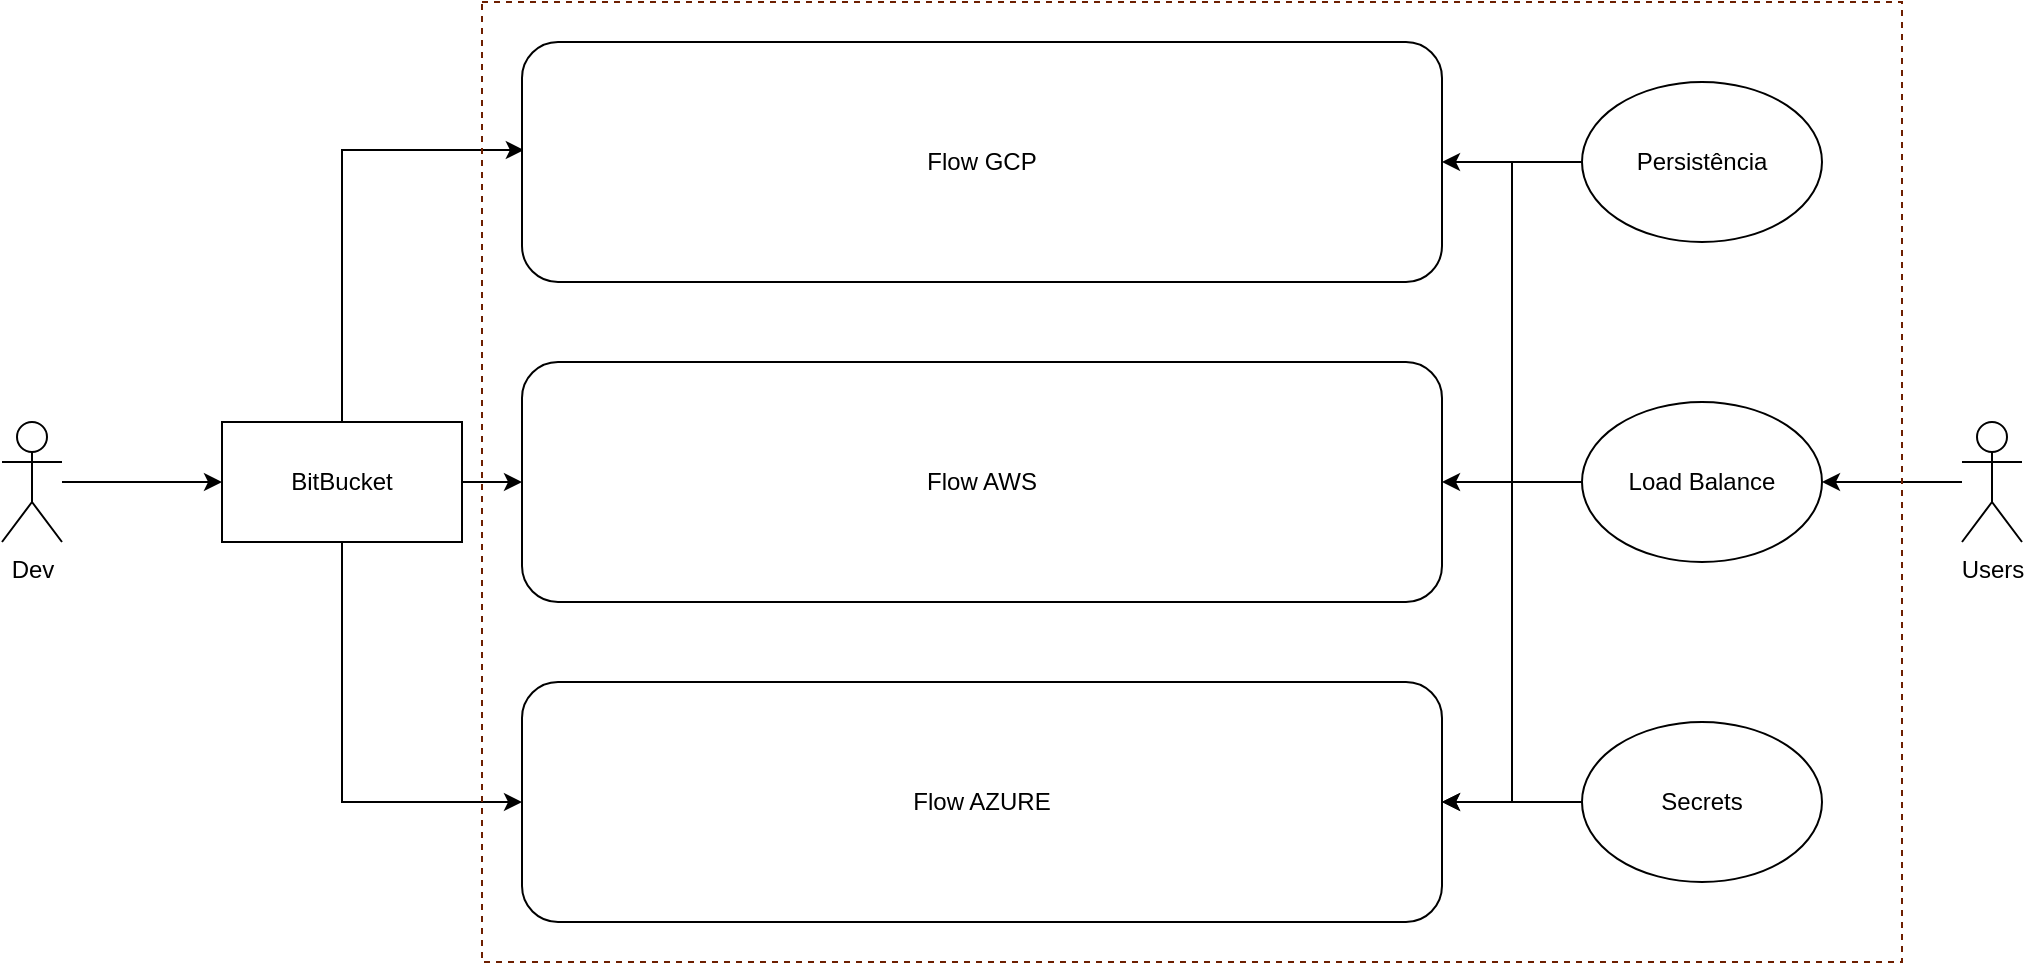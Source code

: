 <mxfile version="15.1.0" type="github">
  <diagram id="N_1RWmtn3yMVZ1VjyG9t" name="Page-1">
    <mxGraphModel dx="1763" dy="1735" grid="1" gridSize="10" guides="1" tooltips="1" connect="1" arrows="1" fold="1" page="1" pageScale="1" pageWidth="827" pageHeight="1169" math="0" shadow="0">
      <root>
        <mxCell id="0" />
        <mxCell id="1" parent="0" />
        <mxCell id="VC--dTy3cy3imyqkEvTe-7" value="" style="edgeStyle=orthogonalEdgeStyle;rounded=0;orthogonalLoop=1;jettySize=auto;html=1;entryX=0.002;entryY=0.45;entryDx=0;entryDy=0;entryPerimeter=0;exitX=0.5;exitY=0;exitDx=0;exitDy=0;" parent="1" source="VC--dTy3cy3imyqkEvTe-1" target="VC--dTy3cy3imyqkEvTe-3" edge="1">
          <mxGeometry relative="1" as="geometry">
            <mxPoint x="120" y="110" as="targetPoint" />
          </mxGeometry>
        </mxCell>
        <mxCell id="VC--dTy3cy3imyqkEvTe-8" style="edgeStyle=orthogonalEdgeStyle;rounded=0;orthogonalLoop=1;jettySize=auto;html=1;exitX=1;exitY=0.5;exitDx=0;exitDy=0;entryX=0;entryY=0.5;entryDx=0;entryDy=0;" parent="1" source="VC--dTy3cy3imyqkEvTe-1" target="VC--dTy3cy3imyqkEvTe-4" edge="1">
          <mxGeometry relative="1" as="geometry" />
        </mxCell>
        <mxCell id="VC--dTy3cy3imyqkEvTe-9" style="edgeStyle=orthogonalEdgeStyle;rounded=0;orthogonalLoop=1;jettySize=auto;html=1;exitX=0.5;exitY=1;exitDx=0;exitDy=0;entryX=0;entryY=0.5;entryDx=0;entryDy=0;" parent="1" source="VC--dTy3cy3imyqkEvTe-1" target="VC--dTy3cy3imyqkEvTe-5" edge="1">
          <mxGeometry relative="1" as="geometry" />
        </mxCell>
        <mxCell id="VC--dTy3cy3imyqkEvTe-1" value="&lt;div&gt;BitBucket&lt;/div&gt;" style="rounded=0;whiteSpace=wrap;html=1;" parent="1" vertex="1">
          <mxGeometry x="60" y="190" width="120" height="60" as="geometry" />
        </mxCell>
        <mxCell id="VC--dTy3cy3imyqkEvTe-3" value="Flow GCP" style="rounded=1;whiteSpace=wrap;html=1;" parent="1" vertex="1">
          <mxGeometry x="210" width="460" height="120" as="geometry" />
        </mxCell>
        <mxCell id="VC--dTy3cy3imyqkEvTe-4" value="Flow AWS" style="rounded=1;whiteSpace=wrap;html=1;" parent="1" vertex="1">
          <mxGeometry x="210" y="160" width="460" height="120" as="geometry" />
        </mxCell>
        <mxCell id="VC--dTy3cy3imyqkEvTe-5" value="Flow AZURE" style="rounded=1;whiteSpace=wrap;html=1;" parent="1" vertex="1">
          <mxGeometry x="210" y="320" width="460" height="120" as="geometry" />
        </mxCell>
        <mxCell id="VC--dTy3cy3imyqkEvTe-13" value="" style="edgeStyle=orthogonalEdgeStyle;rounded=0;orthogonalLoop=1;jettySize=auto;html=1;" parent="1" source="VC--dTy3cy3imyqkEvTe-12" target="VC--dTy3cy3imyqkEvTe-3" edge="1">
          <mxGeometry relative="1" as="geometry" />
        </mxCell>
        <mxCell id="VC--dTy3cy3imyqkEvTe-19" style="edgeStyle=orthogonalEdgeStyle;rounded=0;orthogonalLoop=1;jettySize=auto;html=1;entryX=1;entryY=0.5;entryDx=0;entryDy=0;" parent="1" source="VC--dTy3cy3imyqkEvTe-12" target="VC--dTy3cy3imyqkEvTe-5" edge="1">
          <mxGeometry relative="1" as="geometry">
            <Array as="points">
              <mxPoint x="705" y="60" />
              <mxPoint x="705" y="380" />
            </Array>
          </mxGeometry>
        </mxCell>
        <mxCell id="VC--dTy3cy3imyqkEvTe-12" value="Persistência" style="ellipse;whiteSpace=wrap;html=1;strokeWidth=1;gradientColor=none;" parent="1" vertex="1">
          <mxGeometry x="740" y="20" width="120" height="80" as="geometry" />
        </mxCell>
        <mxCell id="VC--dTy3cy3imyqkEvTe-23" value="" style="edgeStyle=orthogonalEdgeStyle;rounded=0;orthogonalLoop=1;jettySize=auto;html=1;" parent="1" source="VC--dTy3cy3imyqkEvTe-21" target="VC--dTy3cy3imyqkEvTe-4" edge="1">
          <mxGeometry relative="1" as="geometry" />
        </mxCell>
        <mxCell id="VC--dTy3cy3imyqkEvTe-21" value="Load Balance" style="ellipse;whiteSpace=wrap;html=1;strokeWidth=1;gradientColor=none;" parent="1" vertex="1">
          <mxGeometry x="740" y="180" width="120" height="80" as="geometry" />
        </mxCell>
        <mxCell id="VC--dTy3cy3imyqkEvTe-24" value="" style="edgeStyle=orthogonalEdgeStyle;rounded=0;orthogonalLoop=1;jettySize=auto;html=1;" parent="1" source="VC--dTy3cy3imyqkEvTe-22" target="VC--dTy3cy3imyqkEvTe-5" edge="1">
          <mxGeometry relative="1" as="geometry" />
        </mxCell>
        <mxCell id="VC--dTy3cy3imyqkEvTe-22" value="Secrets" style="ellipse;whiteSpace=wrap;html=1;strokeWidth=1;gradientColor=none;" parent="1" vertex="1">
          <mxGeometry x="740" y="340" width="120" height="80" as="geometry" />
        </mxCell>
        <mxCell id="VC--dTy3cy3imyqkEvTe-26" style="edgeStyle=orthogonalEdgeStyle;rounded=0;orthogonalLoop=1;jettySize=auto;html=1;entryX=1;entryY=0.5;entryDx=0;entryDy=0;" parent="1" source="VC--dTy3cy3imyqkEvTe-25" target="VC--dTy3cy3imyqkEvTe-21" edge="1">
          <mxGeometry relative="1" as="geometry" />
        </mxCell>
        <mxCell id="VC--dTy3cy3imyqkEvTe-25" value="Users" style="shape=umlActor;verticalLabelPosition=bottom;verticalAlign=top;html=1;outlineConnect=0;strokeColor=#000000;strokeWidth=1;fillColor=#ffffff;gradientColor=none;" parent="1" vertex="1">
          <mxGeometry x="930" y="190" width="30" height="60" as="geometry" />
        </mxCell>
        <mxCell id="2WBCO0oZalLr72JB-t8c-2" value="" style="edgeStyle=orthogonalEdgeStyle;rounded=0;orthogonalLoop=1;jettySize=auto;html=1;" edge="1" parent="1" source="2WBCO0oZalLr72JB-t8c-1" target="VC--dTy3cy3imyqkEvTe-1">
          <mxGeometry relative="1" as="geometry" />
        </mxCell>
        <mxCell id="2WBCO0oZalLr72JB-t8c-1" value="&lt;div&gt;Dev&lt;/div&gt;" style="shape=umlActor;verticalLabelPosition=bottom;verticalAlign=top;html=1;outlineConnect=0;strokeColor=#000000;strokeWidth=1;fillColor=#ffffff;gradientColor=none;" vertex="1" parent="1">
          <mxGeometry x="-50" y="190" width="30" height="60" as="geometry" />
        </mxCell>
        <mxCell id="2WBCO0oZalLr72JB-t8c-3" value="" style="rounded=0;whiteSpace=wrap;html=1;strokeColor=#6D1F00;strokeWidth=1;dashed=1;shadow=0;fontColor=#ffffff;fillColor=none;perimeterSpacing=1;connectable=0;allowArrows=0;pointerEvents=0;" vertex="1" parent="1">
          <mxGeometry x="190" y="-20" width="710" height="480" as="geometry" />
        </mxCell>
      </root>
    </mxGraphModel>
  </diagram>
</mxfile>
